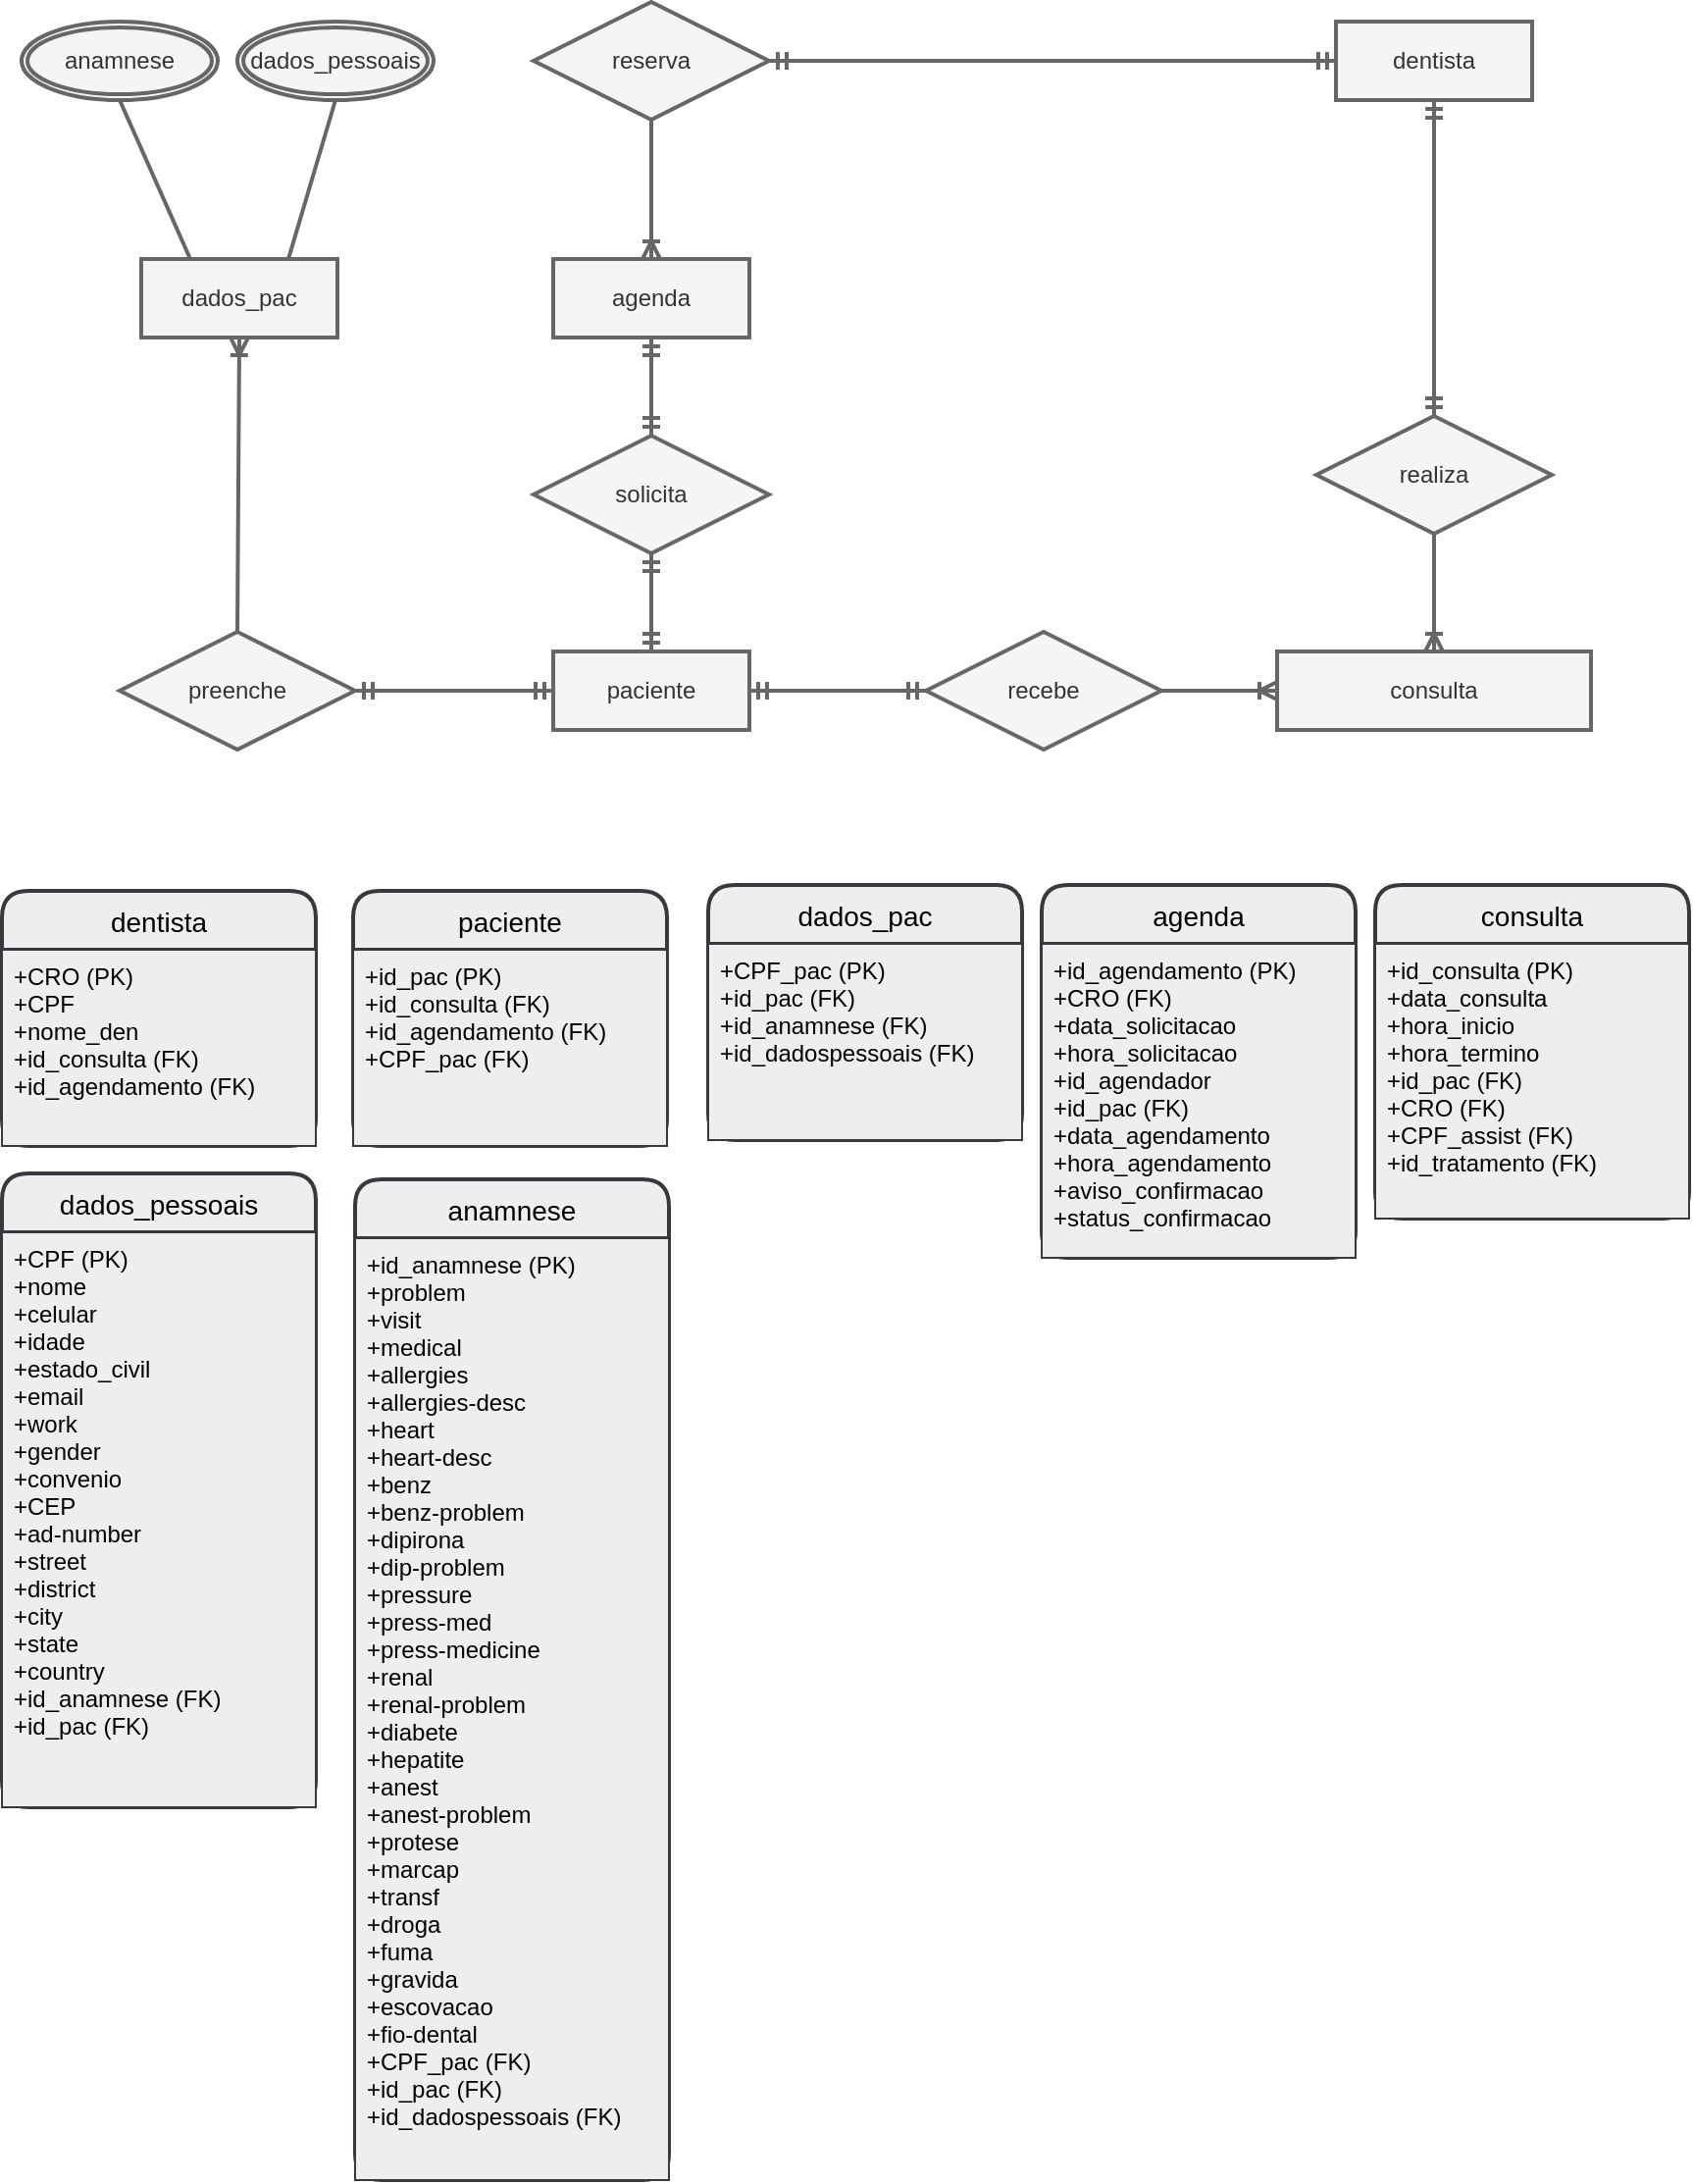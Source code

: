 <mxfile>
    <diagram id="R2lEEEUBdFMjLlhIrx00" name="Page-1">
        <mxGraphModel dx="986" dy="563" grid="1" gridSize="10" guides="1" tooltips="1" connect="1" arrows="1" fold="1" page="1" pageScale="1.5" pageWidth="827" pageHeight="1169" background="#ffffff" math="0" shadow="0" extFonts="Permanent Marker^https://fonts.googleapis.com/css?family=Permanent+Marker">
            <root>
                <mxCell id="0"/>
                <mxCell id="1" parent="0"/>
                <mxCell id="z1ZZ5Lmvl8c4wW6nIf8b-1" value="dentista" style="whiteSpace=wrap;html=1;align=center;fontColor=#333333;fillColor=#f5f5f5;strokeColor=#666666;strokeWidth=2;" parent="1" vertex="1">
                    <mxGeometry x="720" y="50" width="100" height="40" as="geometry"/>
                </mxCell>
                <mxCell id="z1ZZ5Lmvl8c4wW6nIf8b-2" value="paciente" style="whiteSpace=wrap;html=1;align=center;fontColor=#333333;fillColor=#f5f5f5;strokeColor=#666666;strokeWidth=2;" parent="1" vertex="1">
                    <mxGeometry x="321" y="371" width="100" height="40" as="geometry"/>
                </mxCell>
                <mxCell id="z1ZZ5Lmvl8c4wW6nIf8b-5" value="realiza" style="shape=rhombus;perimeter=rhombusPerimeter;whiteSpace=wrap;html=1;align=center;fontColor=#333333;fillColor=#f5f5f5;strokeColor=#666666;strokeWidth=2;" parent="1" vertex="1">
                    <mxGeometry x="710" y="251" width="120" height="60" as="geometry"/>
                </mxCell>
                <mxCell id="3" value="" style="fontSize=12;html=1;endArrow=ERoneToMany;entryX=0.5;entryY=0;entryDx=0;entryDy=0;exitX=0.5;exitY=1;exitDx=0;exitDy=0;fontColor=#000000;fillColor=#f5f5f5;strokeColor=#666666;strokeWidth=2;" parent="1" source="z1ZZ5Lmvl8c4wW6nIf8b-5" target="4" edge="1">
                    <mxGeometry width="100" height="100" relative="1" as="geometry">
                        <mxPoint x="645" y="261" as="sourcePoint"/>
                        <mxPoint x="720" y="371" as="targetPoint"/>
                    </mxGeometry>
                </mxCell>
                <mxCell id="4" value="consulta" style="whiteSpace=wrap;html=1;align=center;fontColor=#333333;fillColor=#f5f5f5;strokeColor=#666666;strokeWidth=2;" parent="1" vertex="1">
                    <mxGeometry x="690" y="371" width="160" height="40" as="geometry"/>
                </mxCell>
                <mxCell id="6" value="" style="fontSize=12;html=1;endArrow=ERmandOne;startArrow=ERmandOne;sketch=0;exitX=0.5;exitY=1;exitDx=0;exitDy=0;entryX=0.5;entryY=0;entryDx=0;entryDy=0;fontColor=#000000;fillColor=#f5f5f5;strokeColor=#666666;strokeWidth=2;" parent="1" source="z1ZZ5Lmvl8c4wW6nIf8b-1" target="z1ZZ5Lmvl8c4wW6nIf8b-5" edge="1">
                    <mxGeometry width="100" height="100" relative="1" as="geometry">
                        <mxPoint x="775" y="371" as="sourcePoint"/>
                        <mxPoint x="875" y="271" as="targetPoint"/>
                    </mxGeometry>
                </mxCell>
                <mxCell id="7" value="recebe" style="shape=rhombus;perimeter=rhombusPerimeter;whiteSpace=wrap;html=1;align=center;fontColor=#333333;fillColor=#f5f5f5;strokeColor=#666666;strokeWidth=2;" parent="1" vertex="1">
                    <mxGeometry x="511" y="361" width="120" height="60" as="geometry"/>
                </mxCell>
                <mxCell id="9" value="" style="edgeStyle=entityRelationEdgeStyle;fontSize=12;html=1;endArrow=ERmandOne;startArrow=ERmandOne;sketch=0;exitX=0;exitY=0.5;exitDx=0;exitDy=0;entryX=1;entryY=0.5;entryDx=0;entryDy=0;fontColor=#000000;fillColor=#f5f5f5;strokeColor=#666666;strokeWidth=2;" parent="1" source="7" target="z1ZZ5Lmvl8c4wW6nIf8b-2" edge="1">
                    <mxGeometry width="100" height="100" relative="1" as="geometry">
                        <mxPoint x="746" y="771" as="sourcePoint"/>
                        <mxPoint x="926" y="571" as="targetPoint"/>
                    </mxGeometry>
                </mxCell>
                <mxCell id="10" value="" style="edgeStyle=entityRelationEdgeStyle;fontSize=12;html=1;endArrow=ERoneToMany;sketch=0;entryX=0;entryY=0.5;entryDx=0;entryDy=0;exitX=1;exitY=0.5;exitDx=0;exitDy=0;fontColor=#000000;fillColor=#f5f5f5;strokeColor=#666666;strokeWidth=2;" parent="1" source="7" target="4" edge="1">
                    <mxGeometry width="100" height="100" relative="1" as="geometry">
                        <mxPoint x="655" y="631" as="sourcePoint"/>
                        <mxPoint x="755" y="531" as="targetPoint"/>
                    </mxGeometry>
                </mxCell>
                <mxCell id="11" value="dados_pac" style="whiteSpace=wrap;html=1;align=center;fontColor=#333333;fillColor=#f5f5f5;strokeColor=#666666;strokeWidth=2;" parent="1" vertex="1">
                    <mxGeometry x="111" y="171" width="100" height="40" as="geometry"/>
                </mxCell>
                <mxCell id="13" value="preenche" style="shape=rhombus;perimeter=rhombusPerimeter;whiteSpace=wrap;html=1;align=center;fontColor=#333333;fillColor=#f5f5f5;strokeColor=#666666;strokeWidth=2;" parent="1" vertex="1">
                    <mxGeometry x="100" y="361" width="120" height="60" as="geometry"/>
                </mxCell>
                <mxCell id="20" value="" style="fontSize=12;html=1;endArrow=ERoneToMany;sketch=0;entryX=0.5;entryY=1;entryDx=0;entryDy=0;fontColor=#000000;fillColor=#f5f5f5;strokeColor=#666666;strokeWidth=2;exitX=0.5;exitY=0;exitDx=0;exitDy=0;" parent="1" source="13" target="11" edge="1">
                    <mxGeometry width="100" height="100" relative="1" as="geometry">
                        <mxPoint x="161" y="351" as="sourcePoint"/>
                        <mxPoint x="-95" y="-20" as="targetPoint"/>
                    </mxGeometry>
                </mxCell>
                <mxCell id="21" value="" style="fontSize=12;html=1;endArrow=ERmandOne;startArrow=ERmandOne;sketch=0;entryX=0;entryY=0.5;entryDx=0;entryDy=0;exitX=1;exitY=0.5;exitDx=0;exitDy=0;edgeStyle=orthogonalEdgeStyle;fontColor=#000000;fillColor=#f5f5f5;strokeColor=#666666;strokeWidth=2;" parent="1" source="13" target="z1ZZ5Lmvl8c4wW6nIf8b-2" edge="1">
                    <mxGeometry width="100" height="100" relative="1" as="geometry">
                        <mxPoint x="340" y="271" as="sourcePoint"/>
                        <mxPoint x="1025" y="341" as="targetPoint"/>
                    </mxGeometry>
                </mxCell>
                <mxCell id="22" value="" style="fontSize=12;html=1;endArrow=ERmandOne;startArrow=ERmandOne;sketch=0;exitX=0;exitY=0.5;exitDx=0;exitDy=0;entryX=1;entryY=0.5;entryDx=0;entryDy=0;fontColor=#000000;fillColor=#f5f5f5;strokeColor=#666666;strokeWidth=2;" parent="1" source="z1ZZ5Lmvl8c4wW6nIf8b-1" target="35" edge="1">
                    <mxGeometry width="100" height="100" relative="1" as="geometry">
                        <mxPoint x="256" y="61" as="sourcePoint"/>
                        <mxPoint x="435" y="-29" as="targetPoint"/>
                    </mxGeometry>
                </mxCell>
                <mxCell id="35" value="reserva" style="shape=rhombus;perimeter=rhombusPerimeter;whiteSpace=wrap;html=1;align=center;fontColor=#333333;fillColor=#f5f5f5;strokeColor=#666666;strokeWidth=2;" parent="1" vertex="1">
                    <mxGeometry x="311" y="40" width="120" height="60" as="geometry"/>
                </mxCell>
                <mxCell id="37" value="agenda" style="whiteSpace=wrap;html=1;align=center;fontColor=#333333;fillColor=#f5f5f5;strokeColor=#666666;strokeWidth=2;" parent="1" vertex="1">
                    <mxGeometry x="321" y="171" width="100" height="40" as="geometry"/>
                </mxCell>
                <mxCell id="39" value="" style="fontSize=12;html=1;endArrow=ERmandOne;startArrow=ERmandOne;sketch=0;exitX=0.5;exitY=0;exitDx=0;exitDy=0;entryX=0.5;entryY=1;entryDx=0;entryDy=0;fontColor=#000000;fillColor=#f5f5f5;strokeColor=#666666;strokeWidth=2;" parent="1" source="z1ZZ5Lmvl8c4wW6nIf8b-2" target="64" edge="1">
                    <mxGeometry width="100" height="100" relative="1" as="geometry">
                        <mxPoint x="351" y="321" as="sourcePoint"/>
                        <mxPoint x="141" y="511" as="targetPoint"/>
                    </mxGeometry>
                </mxCell>
                <mxCell id="48" value="dentista" style="swimlane;childLayout=stackLayout;horizontal=1;startSize=30;horizontalStack=0;rounded=1;fontSize=14;fontStyle=0;strokeWidth=2;resizeParent=0;resizeLast=1;shadow=0;dashed=0;align=center;fillColor=#eeeeee;strokeColor=#36393d;fontColor=#000000;" parent="1" vertex="1">
                    <mxGeometry x="40" y="493" width="160" height="130" as="geometry">
                        <mxRectangle x="90" y="700" width="90" height="30" as="alternateBounds"/>
                    </mxGeometry>
                </mxCell>
                <mxCell id="49" value="+CRO (PK)&#10;+CPF&#10;+nome_den&#10;+id_consulta (FK)&#10;+id_agendamento (FK)" style="align=left;strokeColor=#36393d;fillColor=#eeeeee;spacingLeft=4;fontSize=12;verticalAlign=top;resizable=0;rotatable=0;part=1;fontColor=#000000;" parent="48" vertex="1">
                    <mxGeometry y="30" width="160" height="100" as="geometry"/>
                </mxCell>
                <mxCell id="52" value="" style="fontSize=12;html=1;endArrow=ERoneToMany;sketch=0;elbow=vertical;exitX=0.5;exitY=1;exitDx=0;exitDy=0;entryX=0.5;entryY=0;entryDx=0;entryDy=0;fontColor=#000000;fillColor=#f5f5f5;strokeColor=#666666;strokeWidth=2;" parent="1" source="35" target="37" edge="1">
                    <mxGeometry width="100" height="100" relative="1" as="geometry">
                        <mxPoint x="531" y="331" as="sourcePoint"/>
                        <mxPoint x="631" y="231" as="targetPoint"/>
                    </mxGeometry>
                </mxCell>
                <mxCell id="53" value="paciente" style="swimlane;childLayout=stackLayout;horizontal=1;startSize=30;horizontalStack=0;rounded=1;fontSize=14;fontStyle=0;strokeWidth=2;resizeParent=0;resizeLast=1;shadow=0;dashed=0;align=center;fillColor=#eeeeee;strokeColor=#36393d;fontColor=#000000;" parent="1" vertex="1">
                    <mxGeometry x="219" y="493" width="160" height="130" as="geometry"/>
                </mxCell>
                <mxCell id="54" value="+id_pac (PK)&#10;+id_consulta (FK)&#10;+id_agendamento (FK)&#10;+CPF_pac (FK)" style="align=left;strokeColor=#36393d;fillColor=#eeeeee;spacingLeft=4;fontSize=12;verticalAlign=top;resizable=0;rotatable=0;part=1;fontColor=#000000;" parent="53" vertex="1">
                    <mxGeometry y="30" width="160" height="100" as="geometry"/>
                </mxCell>
                <mxCell id="55" value="dados_pac" style="swimlane;childLayout=stackLayout;horizontal=1;startSize=30;horizontalStack=0;rounded=1;fontSize=14;fontStyle=0;strokeWidth=2;resizeParent=0;resizeLast=1;shadow=0;dashed=0;align=center;fillColor=#eeeeee;strokeColor=#36393d;fontColor=#000000;" parent="1" vertex="1">
                    <mxGeometry x="400" y="490" width="160" height="130" as="geometry"/>
                </mxCell>
                <mxCell id="56" value="+CPF_pac (PK)&#10;+id_pac (FK)&#10;+id_anamnese (FK)&#10;+id_dadospessoais (FK)" style="align=left;strokeColor=#36393d;fillColor=#eeeeee;spacingLeft=4;fontSize=12;verticalAlign=top;resizable=0;rotatable=0;part=1;fontColor=#000000;" parent="55" vertex="1">
                    <mxGeometry y="30" width="160" height="100" as="geometry"/>
                </mxCell>
                <mxCell id="64" value="solicita" style="shape=rhombus;perimeter=rhombusPerimeter;whiteSpace=wrap;html=1;align=center;fontColor=#333333;fillColor=#f5f5f5;strokeColor=#666666;strokeWidth=2;" parent="1" vertex="1">
                    <mxGeometry x="311" y="261" width="120" height="60" as="geometry"/>
                </mxCell>
                <mxCell id="65" value="" style="fontSize=12;html=1;endArrow=ERmandOne;startArrow=ERmandOne;sketch=0;exitX=0.5;exitY=1;exitDx=0;exitDy=0;entryX=0.5;entryY=0;entryDx=0;entryDy=0;fontColor=#000000;fillColor=#f5f5f5;strokeColor=#666666;strokeWidth=2;" parent="1" source="37" target="64" edge="1">
                    <mxGeometry width="100" height="100" relative="1" as="geometry">
                        <mxPoint x="501" y="341" as="sourcePoint"/>
                        <mxPoint x="441" y="341" as="targetPoint"/>
                    </mxGeometry>
                </mxCell>
                <mxCell id="74" value="anamnese" style="ellipse;shape=doubleEllipse;margin=3;whiteSpace=wrap;html=1;align=center;fontColor=#333333;fillColor=#f5f5f5;strokeColor=#666666;strokeWidth=2;" parent="1" vertex="1">
                    <mxGeometry x="50" y="50" width="100" height="40" as="geometry"/>
                </mxCell>
                <mxCell id="75" value="" style="endArrow=none;html=1;rounded=0;exitX=0.25;exitY=0;exitDx=0;exitDy=0;entryX=0.5;entryY=1;entryDx=0;entryDy=0;fontColor=#000000;fillColor=#f5f5f5;strokeColor=#666666;strokeWidth=2;" parent="1" source="11" target="74" edge="1">
                    <mxGeometry relative="1" as="geometry">
                        <mxPoint x="-200" y="150" as="sourcePoint"/>
                        <mxPoint x="-40" y="150" as="targetPoint"/>
                    </mxGeometry>
                </mxCell>
                <mxCell id="77" value="dados_pessoais" style="ellipse;shape=doubleEllipse;margin=3;whiteSpace=wrap;html=1;align=center;fontColor=#333333;fillColor=#f5f5f5;strokeColor=#666666;strokeWidth=2;" parent="1" vertex="1">
                    <mxGeometry x="160" y="50" width="100" height="40" as="geometry"/>
                </mxCell>
                <mxCell id="78" value="" style="endArrow=none;html=1;rounded=0;exitX=0.75;exitY=0;exitDx=0;exitDy=0;entryX=0.5;entryY=1;entryDx=0;entryDy=0;fontColor=#000000;fillColor=#f5f5f5;strokeColor=#666666;strokeWidth=2;" parent="1" source="11" target="77" edge="1">
                    <mxGeometry relative="1" as="geometry">
                        <mxPoint x="-95" y="70" as="sourcePoint"/>
                        <mxPoint x="-130" y="150" as="targetPoint"/>
                    </mxGeometry>
                </mxCell>
                <mxCell id="81" value="agenda" style="swimlane;childLayout=stackLayout;horizontal=1;startSize=30;horizontalStack=0;rounded=1;fontSize=14;fontStyle=0;strokeWidth=2;resizeParent=0;resizeLast=1;shadow=0;dashed=0;align=center;fillColor=#eeeeee;strokeColor=#36393d;fontColor=#000000;" parent="1" vertex="1">
                    <mxGeometry x="570" y="490" width="160" height="190" as="geometry"/>
                </mxCell>
                <mxCell id="82" value="+id_agendamento (PK)&#10;+CRO (FK)&#10;+data_solicitacao&#10;+hora_solicitacao&#10;+id_agendador&#10;+id_pac (FK)&#10;+data_agendamento&#10;+hora_agendamento&#10;+aviso_confirmacao&#10;+status_confirmacao" style="align=left;strokeColor=#36393d;fillColor=#eeeeee;spacingLeft=4;fontSize=12;verticalAlign=top;resizable=0;rotatable=0;part=1;fontColor=#000000;" parent="81" vertex="1">
                    <mxGeometry y="30" width="160" height="160" as="geometry"/>
                </mxCell>
                <mxCell id="85" value="consulta" style="swimlane;childLayout=stackLayout;horizontal=1;startSize=30;horizontalStack=0;rounded=1;fontSize=14;fontStyle=0;strokeWidth=2;resizeParent=0;resizeLast=1;shadow=0;dashed=0;align=center;fillColor=#eeeeee;strokeColor=#36393d;fontColor=#000000;" parent="1" vertex="1">
                    <mxGeometry x="740" y="490" width="160" height="170" as="geometry"/>
                </mxCell>
                <mxCell id="86" value="+id_consulta (PK)&#10;+data_consulta&#10;+hora_inicio&#10;+hora_termino&#10;+id_pac (FK)&#10;+CRO (FK)&#10;+CPF_assist (FK)&#10;+id_tratamento (FK)" style="align=left;strokeColor=#36393d;fillColor=#eeeeee;spacingLeft=4;fontSize=12;verticalAlign=top;resizable=0;rotatable=0;part=1;fontColor=#000000;" parent="85" vertex="1">
                    <mxGeometry y="30" width="160" height="140" as="geometry"/>
                </mxCell>
                <mxCell id="87" value="dados_pessoais" style="swimlane;childLayout=stackLayout;horizontal=1;startSize=30;horizontalStack=0;rounded=1;fontSize=14;fontStyle=0;strokeWidth=2;resizeParent=0;resizeLast=1;shadow=0;dashed=0;align=center;fillColor=#eeeeee;strokeColor=#36393d;fontColor=#000000;" vertex="1" parent="1">
                    <mxGeometry x="40" y="637" width="160" height="323" as="geometry"/>
                </mxCell>
                <mxCell id="88" value="+CPF (PK)&#10;+nome&#10;+celular&#10;+idade&#10;+estado_civil&#10;+email&#10;+work&#10;+gender&#10;+convenio&#10;+CEP&#10;+ad-number&#10;+street&#10;+district&#10;+city&#10;+state&#10;+country&#10;+id_anamnese (FK)&#10;+id_pac (FK)" style="align=left;strokeColor=#36393d;fillColor=#eeeeee;spacingLeft=4;fontSize=12;verticalAlign=top;resizable=0;rotatable=0;part=1;fontColor=#000000;" vertex="1" parent="87">
                    <mxGeometry y="30" width="160" height="293" as="geometry"/>
                </mxCell>
                <mxCell id="90" value="anamnese" style="swimlane;childLayout=stackLayout;horizontal=1;startSize=30;horizontalStack=0;rounded=1;fontSize=14;fontStyle=0;strokeWidth=2;resizeParent=0;resizeLast=1;shadow=0;dashed=0;align=center;fillColor=#eeeeee;strokeColor=#36393d;fontColor=#000000;" vertex="1" parent="1">
                    <mxGeometry x="220" y="640" width="160" height="510" as="geometry"/>
                </mxCell>
                <mxCell id="91" value="+id_anamnese (PK)&#10;+problem&#10;+visit&#10;+medical&#10;+allergies&#10;+allergies-desc&#10;+heart&#10;+heart-desc&#10;+benz&#10;+benz-problem&#10;+dipirona&#10;+dip-problem&#10;+pressure&#10;+press-med&#10;+press-medicine&#10;+renal&#10;+renal-problem&#10;+diabete&#10;+hepatite&#10;+anest&#10;+anest-problem&#10;+protese&#10;+marcap&#10;+transf&#10;+droga&#10;+fuma&#10;+gravida&#10;+escovacao&#10;+fio-dental&#10;+CPF_pac (FK)&#10;+id_pac (FK)&#10;+id_dadospessoais (FK)" style="align=left;strokeColor=#36393d;fillColor=#eeeeee;spacingLeft=4;fontSize=12;verticalAlign=top;resizable=0;rotatable=0;part=1;fontColor=#000000;" vertex="1" parent="90">
                    <mxGeometry y="30" width="160" height="480" as="geometry"/>
                </mxCell>
            </root>
        </mxGraphModel>
    </diagram>
</mxfile>